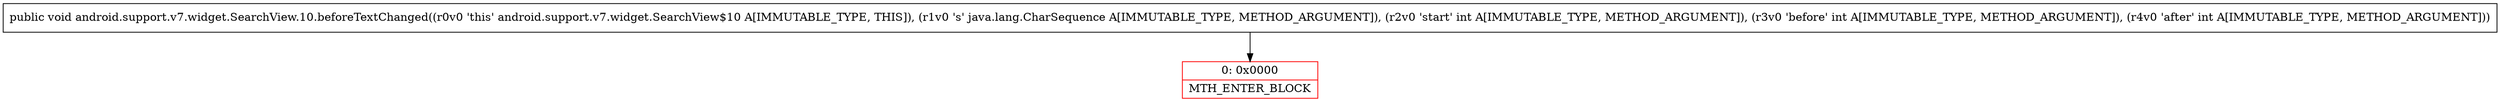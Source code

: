 digraph "CFG forandroid.support.v7.widget.SearchView.10.beforeTextChanged(Ljava\/lang\/CharSequence;III)V" {
subgraph cluster_Region_209417430 {
label = "R(0)";
node [shape=record,color=blue];
}
Node_0 [shape=record,color=red,label="{0\:\ 0x0000|MTH_ENTER_BLOCK\l}"];
MethodNode[shape=record,label="{public void android.support.v7.widget.SearchView.10.beforeTextChanged((r0v0 'this' android.support.v7.widget.SearchView$10 A[IMMUTABLE_TYPE, THIS]), (r1v0 's' java.lang.CharSequence A[IMMUTABLE_TYPE, METHOD_ARGUMENT]), (r2v0 'start' int A[IMMUTABLE_TYPE, METHOD_ARGUMENT]), (r3v0 'before' int A[IMMUTABLE_TYPE, METHOD_ARGUMENT]), (r4v0 'after' int A[IMMUTABLE_TYPE, METHOD_ARGUMENT])) }"];
MethodNode -> Node_0;
}

